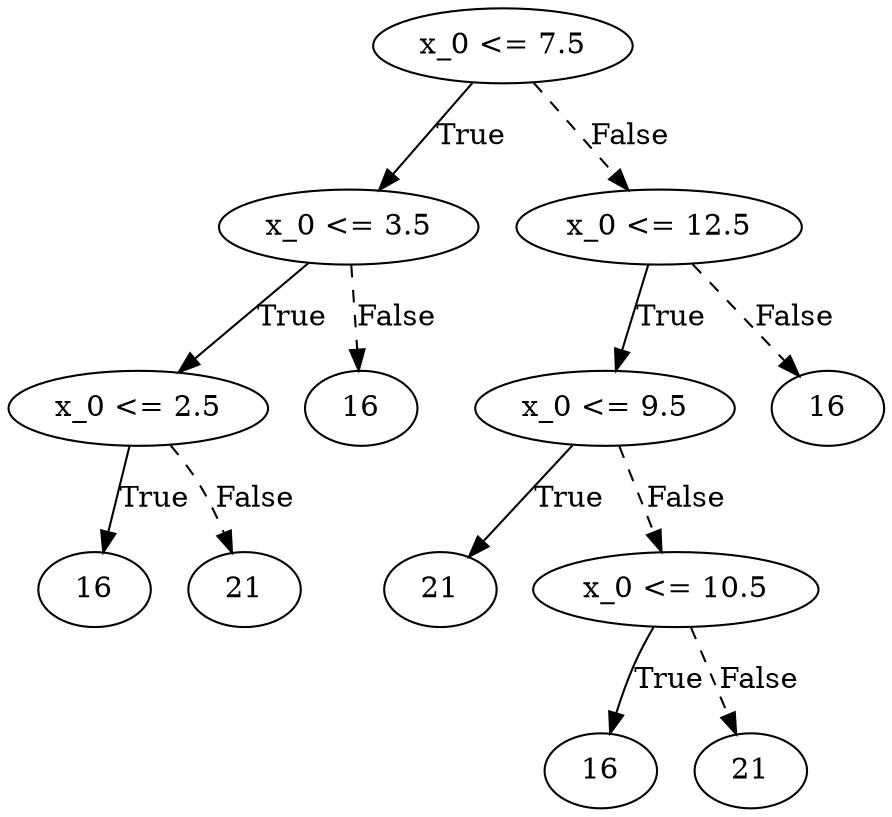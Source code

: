 digraph {
0 [label="x_0 <= 7.5"];
1 [label="x_0 <= 3.5"];
2 [label="x_0 <= 2.5"];
3 [label="16"];
2 -> 3 [label="True"];
4 [label="21"];
2 -> 4 [style="dashed", label="False"];
1 -> 2 [label="True"];
5 [label="16"];
1 -> 5 [style="dashed", label="False"];
0 -> 1 [label="True"];
6 [label="x_0 <= 12.5"];
7 [label="x_0 <= 9.5"];
8 [label="21"];
7 -> 8 [label="True"];
9 [label="x_0 <= 10.5"];
10 [label="16"];
9 -> 10 [label="True"];
11 [label="21"];
9 -> 11 [style="dashed", label="False"];
7 -> 9 [style="dashed", label="False"];
6 -> 7 [label="True"];
12 [label="16"];
6 -> 12 [style="dashed", label="False"];
0 -> 6 [style="dashed", label="False"];

}